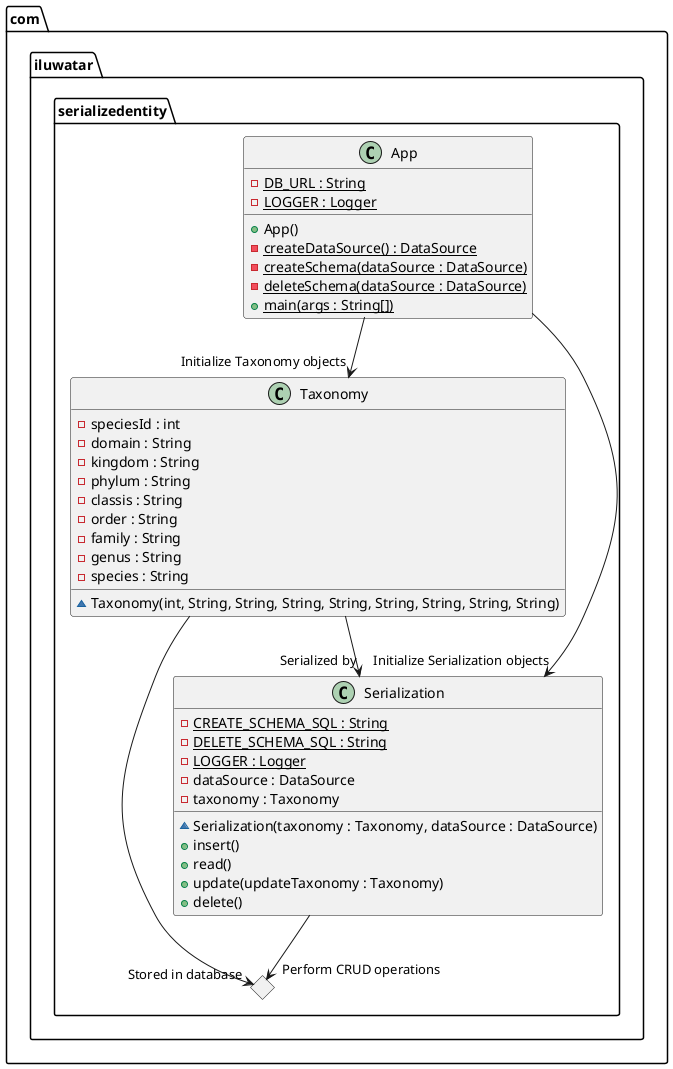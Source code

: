 @startuml
package com.iluwatar.serializedentity {
  class App {
    - DB_URL : String {static}
    - LOGGER : Logger {static}
    + App()
    - createDataSource() : DataSource {static}
    - createSchema(dataSource : DataSource) {static}
    - deleteSchema(dataSource : DataSource) {static}
    + main(args : String[]) {static}
  }

  class Taxonomy {
    - speciesId : int
    - domain : String
    - kingdom : String
    - phylum : String
    - classis : String
    - order : String
    - family : String
    - genus : String
    - species : String
    ~ Taxonomy(int, String, String, String, String, String, String, String, String)
  }

  class Serialization {
    - CREATE_SCHEMA_SQL : String {static}
    - DELETE_SCHEMA_SQL : String {static}
    - LOGGER : Logger {static}
    - dataSource : DataSource
    - taxonomy : Taxonomy
    ~ Serialization(taxonomy : Taxonomy, dataSource : DataSource)
    + insert()
    + read()
    + update(updateTaxonomy : Taxonomy)
    + delete()
  }
  diamond h2db
}

App --> "Initialize Taxonomy objects" Taxonomy
App --> "Initialize Serialization objects" Serialization
Taxonomy --> "Serialized by" Serialization
Taxonomy --> "Stored in database" h2db
Serialization --> "Perform CRUD operations" h2db
@enduml